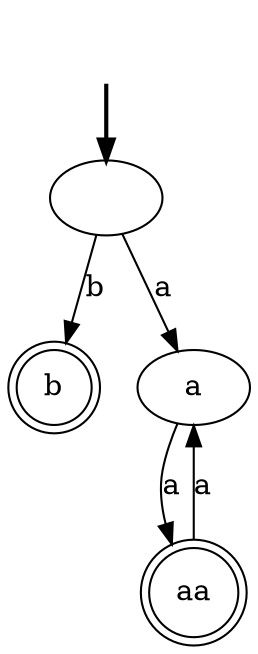 digraph {
	fake [style=invisible]
	"" [root=true]
	aa [shape=doublecircle]
	b [shape=doublecircle]
	a
	fake -> "" [style=bold]
	"" -> b [label=b]
	"" -> a [label=a]
	a -> aa [label=a]
	aa -> a [label=a]
}

